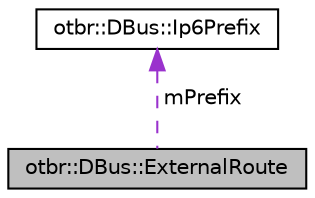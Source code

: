 digraph "otbr::DBus::ExternalRoute"
{
  edge [fontname="Helvetica",fontsize="10",labelfontname="Helvetica",labelfontsize="10"];
  node [fontname="Helvetica",fontsize="10",shape=record];
  Node1 [label="otbr::DBus::ExternalRoute",height=0.2,width=0.4,color="black", fillcolor="grey75", style="filled", fontcolor="black"];
  Node2 -> Node1 [dir="back",color="darkorchid3",fontsize="10",style="dashed",label=" mPrefix" ,fontname="Helvetica"];
  Node2 [label="otbr::DBus::Ip6Prefix",height=0.2,width=0.4,color="black", fillcolor="white", style="filled",URL="$da/d56/structotbr_1_1DBus_1_1Ip6Prefix.html"];
}
